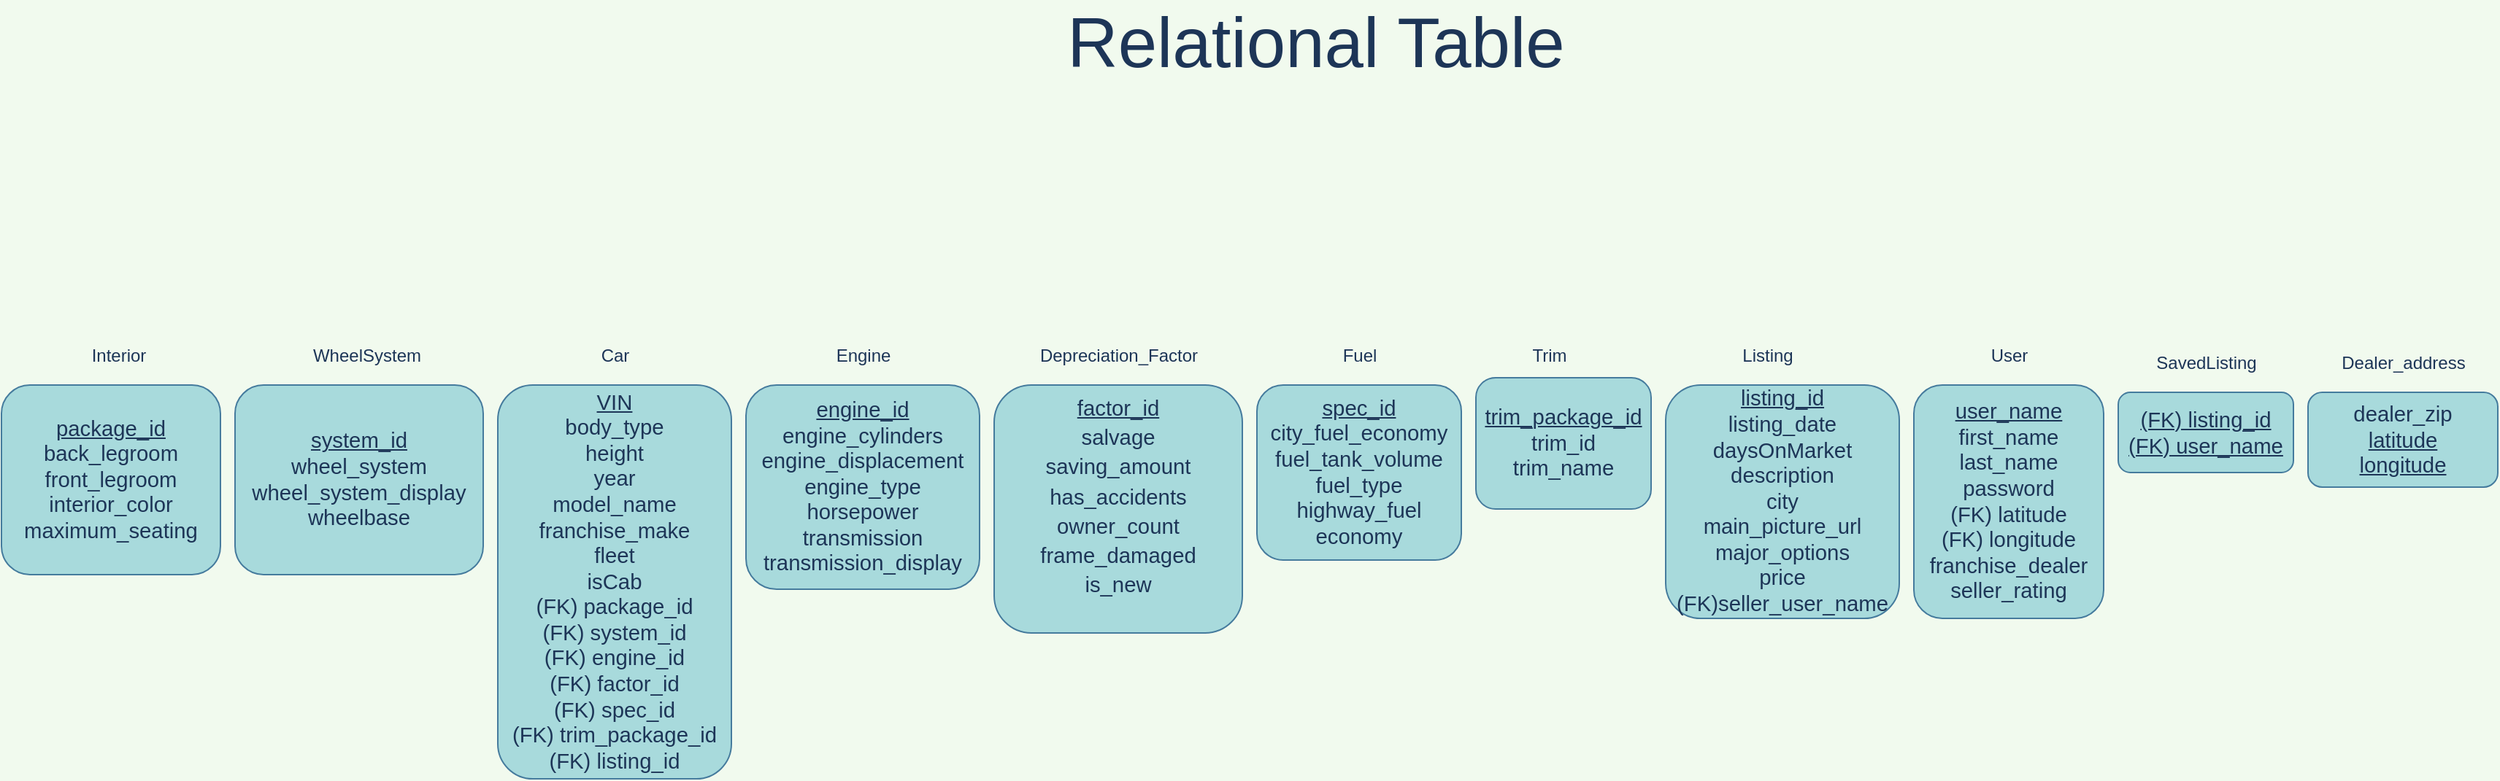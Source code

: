 <mxfile version="14.4.8" type="github">
  <diagram id="4hXSr7YYDCH2MzOkBca7" name="Page-1">
    <mxGraphModel dx="2031" dy="1134" grid="1" gridSize="10" guides="1" tooltips="1" connect="1" arrows="1" fold="1" page="1" pageScale="1" pageWidth="850" pageHeight="1100" background="#F1FAEE" math="0" shadow="0">
      <root>
        <mxCell id="0" />
        <mxCell id="1" parent="0" />
        <mxCell id="kHCigE6dLtSPf8LyAXuR-9" value="&lt;span id=&quot;docs-internal-guid-d713976d-7fff-15ba-6aab-0c5461dfcb95&quot;&gt;&lt;span style=&quot;font-size: 11pt ; font-family: &amp;#34;arial&amp;#34; ; background-color: transparent ; vertical-align: baseline&quot;&gt;&lt;u&gt;VIN&lt;br&gt;&lt;/u&gt;body_type&lt;br&gt;height&lt;br&gt;year&lt;br&gt;model_name&lt;br&gt;franchise_make&lt;br&gt;fleet&lt;br&gt;isCab&lt;br&gt;(FK) package_id&lt;br&gt;(FK) system_id&lt;br&gt;&lt;span style=&quot;font-size: 14.667px&quot;&gt;(FK)&amp;nbsp;&lt;/span&gt;engine_id&lt;br&gt;&lt;span style=&quot;font-size: 14.667px&quot;&gt;(FK)&amp;nbsp;&lt;/span&gt;factor_id&lt;br&gt;&lt;span style=&quot;font-size: 14.667px&quot;&gt;(FK)&amp;nbsp;&lt;/span&gt;spec_id&lt;br&gt;&lt;span style=&quot;font-size: 14.667px&quot;&gt;(FK)&amp;nbsp;&lt;/span&gt;&lt;span style=&quot;font-size: 14.667px&quot;&gt;trim_package_id&lt;/span&gt;&lt;br&gt;&lt;span style=&quot;font-size: 14.667px&quot;&gt;(FK)&amp;nbsp;&lt;/span&gt;listing_id&lt;/span&gt;&lt;/span&gt;" style="rounded=1;whiteSpace=wrap;html=1;fillColor=#A8DADC;strokeColor=#457B9D;fontColor=#1D3557;" parent="1" vertex="1">
          <mxGeometry x="510" y="380" width="160" height="270" as="geometry" />
        </mxCell>
        <mxCell id="kHCigE6dLtSPf8LyAXuR-1" value="&lt;span id=&quot;docs-internal-guid-46c6c081-7fff-b2ef-ff52-74019a285a5f&quot;&gt;&lt;span style=&quot;font-size: 11pt ; font-family: &amp;#34;arial&amp;#34; ; background-color: transparent ; vertical-align: baseline&quot;&gt;&lt;u&gt;package_id&lt;/u&gt;&lt;br&gt;back_legroom&lt;br&gt;front_legroom&lt;br&gt;interior_color&lt;br&gt;maximum_seating&lt;/span&gt;&lt;/span&gt;" style="rounded=1;whiteSpace=wrap;html=1;fillColor=#A8DADC;strokeColor=#457B9D;fontColor=#1D3557;" parent="1" vertex="1">
          <mxGeometry x="170" y="380" width="150" height="130" as="geometry" />
        </mxCell>
        <mxCell id="kHCigE6dLtSPf8LyAXuR-3" value="&lt;span id=&quot;docs-internal-guid-49aadb8f-7fff-f2d6-41c5-a7cb2bbde353&quot;&gt;&lt;span style=&quot;font-size: 11pt ; font-family: &amp;#34;arial&amp;#34; ; background-color: transparent ; vertical-align: baseline&quot;&gt;&lt;u&gt;system_id&lt;/u&gt;&lt;br&gt;wheel_system&lt;br&gt;wheel_system_display&lt;br&gt;wheelbase&lt;/span&gt;&lt;/span&gt;" style="rounded=1;whiteSpace=wrap;html=1;fillColor=#A8DADC;strokeColor=#457B9D;fontColor=#1D3557;" parent="1" vertex="1">
          <mxGeometry x="330" y="380" width="170" height="130" as="geometry" />
        </mxCell>
        <mxCell id="kHCigE6dLtSPf8LyAXuR-4" value="&lt;span id=&quot;docs-internal-guid-958814dd-7fff-f51a-6af3-f1a164e91ecc&quot;&gt;&lt;p dir=&quot;ltr&quot; style=&quot;line-height: 1.38 ; margin-top: 0pt ; margin-bottom: 0pt&quot;&gt;&lt;span style=&quot;font-size: 11pt ; font-family: &amp;#34;arial&amp;#34; ; background-color: transparent ; vertical-align: baseline&quot;&gt;&lt;u&gt;factor_id&lt;/u&gt;&lt;/span&gt;&lt;/p&gt;&lt;p dir=&quot;ltr&quot; style=&quot;line-height: 1.38 ; margin-top: 0pt ; margin-bottom: 0pt&quot;&gt;&lt;span style=&quot;font-size: 11pt ; font-family: &amp;#34;arial&amp;#34; ; background-color: transparent ; vertical-align: baseline&quot;&gt;salvage&lt;/span&gt;&lt;/p&gt;&lt;p dir=&quot;ltr&quot; style=&quot;line-height: 1.38 ; margin-top: 0pt ; margin-bottom: 0pt&quot;&gt;&lt;span style=&quot;font-size: 11pt ; font-family: &amp;#34;arial&amp;#34; ; background-color: transparent ; vertical-align: baseline&quot;&gt;saving&lt;/span&gt;&lt;span style=&quot;background-color: transparent ; font-family: &amp;#34;arial&amp;#34; ; font-size: 11pt&quot;&gt;_amount&lt;/span&gt;&lt;/p&gt;&lt;p dir=&quot;ltr&quot; style=&quot;line-height: 1.38 ; margin-top: 0pt ; margin-bottom: 0pt&quot;&gt;&lt;span style=&quot;background-color: transparent ; font-family: &amp;#34;arial&amp;#34; ; font-size: 11pt&quot;&gt;has_accidents&lt;/span&gt;&lt;/p&gt;&lt;p dir=&quot;ltr&quot; style=&quot;line-height: 1.38 ; margin-top: 0pt ; margin-bottom: 0pt&quot;&gt;&lt;span style=&quot;background-color: transparent ; font-family: &amp;#34;arial&amp;#34; ; font-size: 11pt&quot;&gt;owner_count&lt;/span&gt;&lt;/p&gt;&lt;p dir=&quot;ltr&quot; style=&quot;line-height: 1.38 ; margin-top: 0pt ; margin-bottom: 0pt&quot;&gt;&lt;span style=&quot;background-color: transparent ; font-family: &amp;#34;arial&amp;#34; ; font-size: 11pt&quot;&gt;frame_dam&lt;/span&gt;&lt;span style=&quot;background-color: transparent ; font-family: &amp;#34;arial&amp;#34; ; font-size: 11pt&quot;&gt;aged&lt;/span&gt;&lt;/p&gt;&lt;p dir=&quot;ltr&quot; style=&quot;line-height: 1.38 ; margin-top: 0pt ; margin-bottom: 0pt&quot;&gt;&lt;span style=&quot;font-size: 11pt ; font-family: &amp;#34;arial&amp;#34; ; background-color: transparent ; vertical-align: baseline&quot;&gt;is_new&lt;/span&gt;&lt;/p&gt;&lt;div&gt;&lt;span style=&quot;font-size: 11pt ; font-family: &amp;#34;arial&amp;#34; ; background-color: transparent ; vertical-align: baseline&quot;&gt;&lt;br&gt;&lt;/span&gt;&lt;/div&gt;&lt;/span&gt;" style="rounded=1;whiteSpace=wrap;html=1;fillColor=#A8DADC;strokeColor=#457B9D;fontColor=#1D3557;" parent="1" vertex="1">
          <mxGeometry x="850" y="380" width="170" height="170" as="geometry" />
        </mxCell>
        <mxCell id="kHCigE6dLtSPf8LyAXuR-5" value="&lt;span id=&quot;docs-internal-guid-3f53433c-7fff-b1df-501c-9628d223bc14&quot;&gt;&lt;span style=&quot;font-size: 11pt ; font-family: &amp;#34;arial&amp;#34; ; background-color: transparent ; vertical-align: baseline&quot;&gt;&lt;u style=&quot;font-size: 14.667px&quot;&gt;user_name&lt;/u&gt;&lt;br&gt;first_name&lt;br&gt;last_name&lt;br&gt;password&lt;br&gt;&lt;span style=&quot;font-size: 14.667px&quot;&gt;(FK) latitude&lt;br&gt;&lt;/span&gt;&lt;span style=&quot;font-size: 14.667px&quot;&gt;(FK)&amp;nbsp;&lt;/span&gt;&lt;span style=&quot;font-size: 14.667px&quot;&gt;longitude&lt;/span&gt;&lt;br style=&quot;font-size: 14.667px&quot;&gt;&lt;span style=&quot;font-size: 14.667px&quot;&gt;franchise_dealer&lt;/span&gt;&lt;br style=&quot;font-size: 14.667px&quot;&gt;&lt;span style=&quot;font-size: 14.667px&quot;&gt;seller_rating&lt;/span&gt;&lt;br&gt;&lt;/span&gt;&lt;/span&gt;" style="rounded=1;whiteSpace=wrap;html=1;fillColor=#A8DADC;strokeColor=#457B9D;fontColor=#1D3557;" parent="1" vertex="1">
          <mxGeometry x="1480" y="380" width="130" height="160" as="geometry" />
        </mxCell>
        <mxCell id="kHCigE6dLtSPf8LyAXuR-6" value="&lt;span id=&quot;docs-internal-guid-ec27ddf9-7fff-18bb-cdf5-eddc3d0eac5e&quot;&gt;&lt;span style=&quot;font-size: 11pt ; font-family: &amp;#34;arial&amp;#34; ; background-color: transparent ; vertical-align: baseline&quot;&gt;&lt;u&gt;listing_id&lt;/u&gt;&lt;br&gt;listing_date&lt;br&gt;daysOnMarket&lt;br&gt;description&lt;br&gt;city&lt;br&gt;main_picture_url&lt;br&gt;major_options&lt;br&gt;price&lt;br&gt;(FK)seller_user_name&lt;/span&gt;&lt;/span&gt;" style="rounded=1;whiteSpace=wrap;html=1;fillColor=#A8DADC;strokeColor=#457B9D;fontColor=#1D3557;" parent="1" vertex="1">
          <mxGeometry x="1310" y="380" width="160" height="160" as="geometry" />
        </mxCell>
        <mxCell id="kHCigE6dLtSPf8LyAXuR-7" value="&lt;span id=&quot;docs-internal-guid-eb317f85-7fff-bd84-4fd1-17e5ef25c3f5&quot;&gt;&lt;span style=&quot;font-size: 11pt ; font-family: &amp;#34;arial&amp;#34; ; background-color: transparent ; vertical-align: baseline&quot;&gt;&lt;u&gt;trim_package_id&lt;br&gt;&lt;/u&gt;trim_id&lt;br&gt;trim_name&lt;/span&gt;&lt;/span&gt;" style="rounded=1;whiteSpace=wrap;html=1;fillColor=#A8DADC;strokeColor=#457B9D;fontColor=#1D3557;" parent="1" vertex="1">
          <mxGeometry x="1180" y="375" width="120" height="90" as="geometry" />
        </mxCell>
        <mxCell id="kHCigE6dLtSPf8LyAXuR-8" value="&lt;span id=&quot;docs-internal-guid-861a54ae-7fff-4334-abd7-9c3ec9d3aabc&quot;&gt;&lt;span style=&quot;font-size: 11pt ; font-family: &amp;#34;arial&amp;#34; ; background-color: transparent ; vertical-align: baseline&quot;&gt;&lt;u&gt;spec_id&lt;br&gt;&lt;/u&gt;city_fuel_economy&lt;br&gt;fuel_tank_volume&lt;br&gt;fuel_type&lt;br&gt;highway_fuel&lt;br&gt;economy&lt;/span&gt;&lt;/span&gt;" style="rounded=1;whiteSpace=wrap;html=1;fillColor=#A8DADC;strokeColor=#457B9D;fontColor=#1D3557;" parent="1" vertex="1">
          <mxGeometry x="1030" y="380" width="140" height="120" as="geometry" />
        </mxCell>
        <mxCell id="kHCigE6dLtSPf8LyAXuR-10" value="&lt;span id=&quot;docs-internal-guid-c57f0e8f-7fff-bf1a-02ec-6bb0a1ac6558&quot;&gt;&lt;span style=&quot;font-size: 11pt ; font-family: &amp;#34;arial&amp;#34; ; background-color: transparent ; vertical-align: baseline&quot;&gt;&lt;u&gt;engine_id&lt;br&gt;&lt;/u&gt;engine_cylinders&lt;br&gt;engine_displacement&lt;br&gt;engine_type&lt;br&gt;horsepower&lt;br&gt;transmission&lt;br&gt;transmission_display&lt;/span&gt;&lt;/span&gt;" style="rounded=1;whiteSpace=wrap;html=1;fillColor=#A8DADC;strokeColor=#457B9D;fontColor=#1D3557;" parent="1" vertex="1">
          <mxGeometry x="680" y="380" width="160" height="140" as="geometry" />
        </mxCell>
        <mxCell id="kHCigE6dLtSPf8LyAXuR-11" value="&lt;span id=&quot;docs-internal-guid-334640ad-7fff-2eaa-fedb-a7532be57cc9&quot;&gt;&lt;span style=&quot;font-size: 11pt ; font-family: &amp;#34;arial&amp;#34; ; background-color: transparent ; vertical-align: baseline&quot;&gt;&lt;u&gt;(FK) listing_id&lt;br&gt;&lt;/u&gt;&lt;span style=&quot;font-size: 14.667px&quot;&gt;&lt;u&gt;(FK) user_name&lt;/u&gt;&lt;/span&gt;&lt;u&gt;&lt;br&gt;&lt;/u&gt;&lt;/span&gt;&lt;/span&gt;" style="rounded=1;whiteSpace=wrap;html=1;fillColor=#A8DADC;strokeColor=#457B9D;fontColor=#1D3557;" parent="1" vertex="1">
          <mxGeometry x="1620" y="385" width="120" height="55" as="geometry" />
        </mxCell>
        <mxCell id="kHCigE6dLtSPf8LyAXuR-12" value="&lt;span id=&quot;docs-internal-guid-fa85a85b-7fff-c361-f418-830695fadd17&quot;&gt;&lt;span style=&quot;font-size: 11pt ; font-family: &amp;#34;arial&amp;#34; ; background-color: transparent ; vertical-align: baseline&quot;&gt;dealer_zip&lt;br&gt;&lt;u&gt;latitude&lt;br&gt;longitude&lt;/u&gt;&lt;/span&gt;&lt;/span&gt;" style="rounded=1;whiteSpace=wrap;html=1;fillColor=#A8DADC;strokeColor=#457B9D;fontColor=#1D3557;" parent="1" vertex="1">
          <mxGeometry x="1750" y="385" width="130" height="65" as="geometry" />
        </mxCell>
        <mxCell id="kHCigE6dLtSPf8LyAXuR-14" value="Interior" style="text;html=1;align=center;verticalAlign=middle;resizable=0;points=[];autosize=1;fontColor=#1D3557;" parent="1" vertex="1">
          <mxGeometry x="225" y="350" width="50" height="20" as="geometry" />
        </mxCell>
        <mxCell id="kHCigE6dLtSPf8LyAXuR-15" value="WheelSystem" style="text;html=1;align=center;verticalAlign=middle;resizable=0;points=[];autosize=1;fontColor=#1D3557;" parent="1" vertex="1">
          <mxGeometry x="375" y="350" width="90" height="20" as="geometry" />
        </mxCell>
        <mxCell id="kHCigE6dLtSPf8LyAXuR-16" value="Car" style="text;html=1;align=center;verticalAlign=middle;resizable=0;points=[];autosize=1;fontColor=#1D3557;" parent="1" vertex="1">
          <mxGeometry x="575" y="350" width="30" height="20" as="geometry" />
        </mxCell>
        <mxCell id="kHCigE6dLtSPf8LyAXuR-17" value="Engine" style="text;html=1;align=center;verticalAlign=middle;resizable=0;points=[];autosize=1;fontColor=#1D3557;" parent="1" vertex="1">
          <mxGeometry x="735" y="350" width="50" height="20" as="geometry" />
        </mxCell>
        <mxCell id="kHCigE6dLtSPf8LyAXuR-18" value="Depreciation_Factor" style="text;html=1;align=center;verticalAlign=middle;resizable=0;points=[];autosize=1;fontColor=#1D3557;" parent="1" vertex="1">
          <mxGeometry x="875" y="350" width="120" height="20" as="geometry" />
        </mxCell>
        <mxCell id="kHCigE6dLtSPf8LyAXuR-19" value="Fuel" style="text;html=1;align=center;verticalAlign=middle;resizable=0;points=[];autosize=1;fontColor=#1D3557;" parent="1" vertex="1">
          <mxGeometry x="1080" y="350" width="40" height="20" as="geometry" />
        </mxCell>
        <mxCell id="kHCigE6dLtSPf8LyAXuR-20" value="Trim" style="text;html=1;align=center;verticalAlign=middle;resizable=0;points=[];autosize=1;fontColor=#1D3557;" parent="1" vertex="1">
          <mxGeometry x="1210" y="350" width="40" height="20" as="geometry" />
        </mxCell>
        <mxCell id="kHCigE6dLtSPf8LyAXuR-21" value="Listing" style="text;html=1;strokeColor=none;fillColor=none;align=center;verticalAlign=middle;whiteSpace=wrap;rounded=0;fontColor=#1D3557;" parent="1" vertex="1">
          <mxGeometry x="1360" y="350" width="40" height="20" as="geometry" />
        </mxCell>
        <mxCell id="kHCigE6dLtSPf8LyAXuR-22" value="User" style="text;html=1;align=center;verticalAlign=middle;resizable=0;points=[];autosize=1;fontColor=#1D3557;" parent="1" vertex="1">
          <mxGeometry x="1525" y="350" width="40" height="20" as="geometry" />
        </mxCell>
        <mxCell id="kHCigE6dLtSPf8LyAXuR-24" value="Dealer_address" style="text;html=1;align=center;verticalAlign=middle;resizable=0;points=[];autosize=1;fontColor=#1D3557;" parent="1" vertex="1">
          <mxGeometry x="1765" y="355" width="100" height="20" as="geometry" />
        </mxCell>
        <mxCell id="kHCigE6dLtSPf8LyAXuR-25" value="SavedListing" style="text;html=1;align=center;verticalAlign=middle;resizable=0;points=[];autosize=1;fontColor=#1D3557;" parent="1" vertex="1">
          <mxGeometry x="1640" y="355" width="80" height="20" as="geometry" />
        </mxCell>
        <mxCell id="kHCigE6dLtSPf8LyAXuR-41" value="&lt;font style=&quot;font-size: 48px&quot;&gt;Relational Table&lt;/font&gt;" style="text;html=1;align=center;verticalAlign=middle;resizable=0;points=[];autosize=1;fontColor=#1D3557;" parent="1" vertex="1">
          <mxGeometry x="890" y="130" width="360" height="30" as="geometry" />
        </mxCell>
      </root>
    </mxGraphModel>
  </diagram>
</mxfile>
